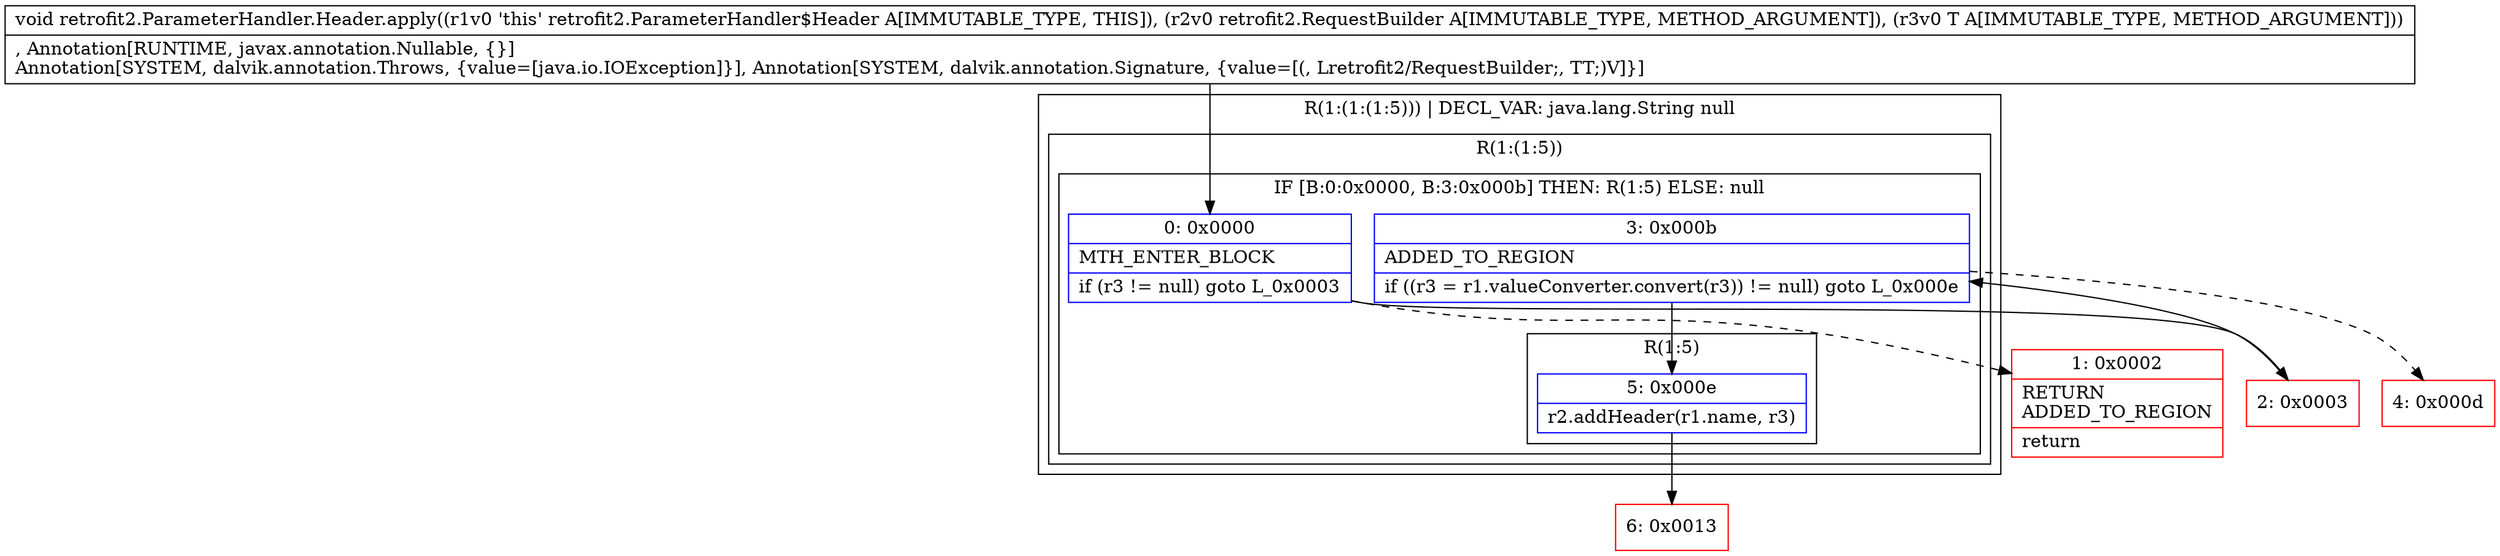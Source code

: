 digraph "CFG forretrofit2.ParameterHandler.Header.apply(Lretrofit2\/RequestBuilder;Ljava\/lang\/Object;)V" {
subgraph cluster_Region_930148644 {
label = "R(1:(1:(1:5))) | DECL_VAR: java.lang.String null\l";
node [shape=record,color=blue];
subgraph cluster_Region_478068198 {
label = "R(1:(1:5))";
node [shape=record,color=blue];
subgraph cluster_IfRegion_1172380009 {
label = "IF [B:0:0x0000, B:3:0x000b] THEN: R(1:5) ELSE: null";
node [shape=record,color=blue];
Node_0 [shape=record,label="{0\:\ 0x0000|MTH_ENTER_BLOCK\l|if (r3 != null) goto L_0x0003\l}"];
Node_3 [shape=record,label="{3\:\ 0x000b|ADDED_TO_REGION\l|if ((r3 = r1.valueConverter.convert(r3)) != null) goto L_0x000e\l}"];
subgraph cluster_Region_838368041 {
label = "R(1:5)";
node [shape=record,color=blue];
Node_5 [shape=record,label="{5\:\ 0x000e|r2.addHeader(r1.name, r3)\l}"];
}
}
}
}
Node_1 [shape=record,color=red,label="{1\:\ 0x0002|RETURN\lADDED_TO_REGION\l|return\l}"];
Node_2 [shape=record,color=red,label="{2\:\ 0x0003}"];
Node_4 [shape=record,color=red,label="{4\:\ 0x000d}"];
Node_6 [shape=record,color=red,label="{6\:\ 0x0013}"];
MethodNode[shape=record,label="{void retrofit2.ParameterHandler.Header.apply((r1v0 'this' retrofit2.ParameterHandler$Header A[IMMUTABLE_TYPE, THIS]), (r2v0 retrofit2.RequestBuilder A[IMMUTABLE_TYPE, METHOD_ARGUMENT]), (r3v0 T A[IMMUTABLE_TYPE, METHOD_ARGUMENT]))  | , Annotation[RUNTIME, javax.annotation.Nullable, \{\}]\lAnnotation[SYSTEM, dalvik.annotation.Throws, \{value=[java.io.IOException]\}], Annotation[SYSTEM, dalvik.annotation.Signature, \{value=[(, Lretrofit2\/RequestBuilder;, TT;)V]\}]\l}"];
MethodNode -> Node_0;
Node_0 -> Node_1[style=dashed];
Node_0 -> Node_2;
Node_3 -> Node_4[style=dashed];
Node_3 -> Node_5;
Node_5 -> Node_6;
Node_2 -> Node_3;
}

